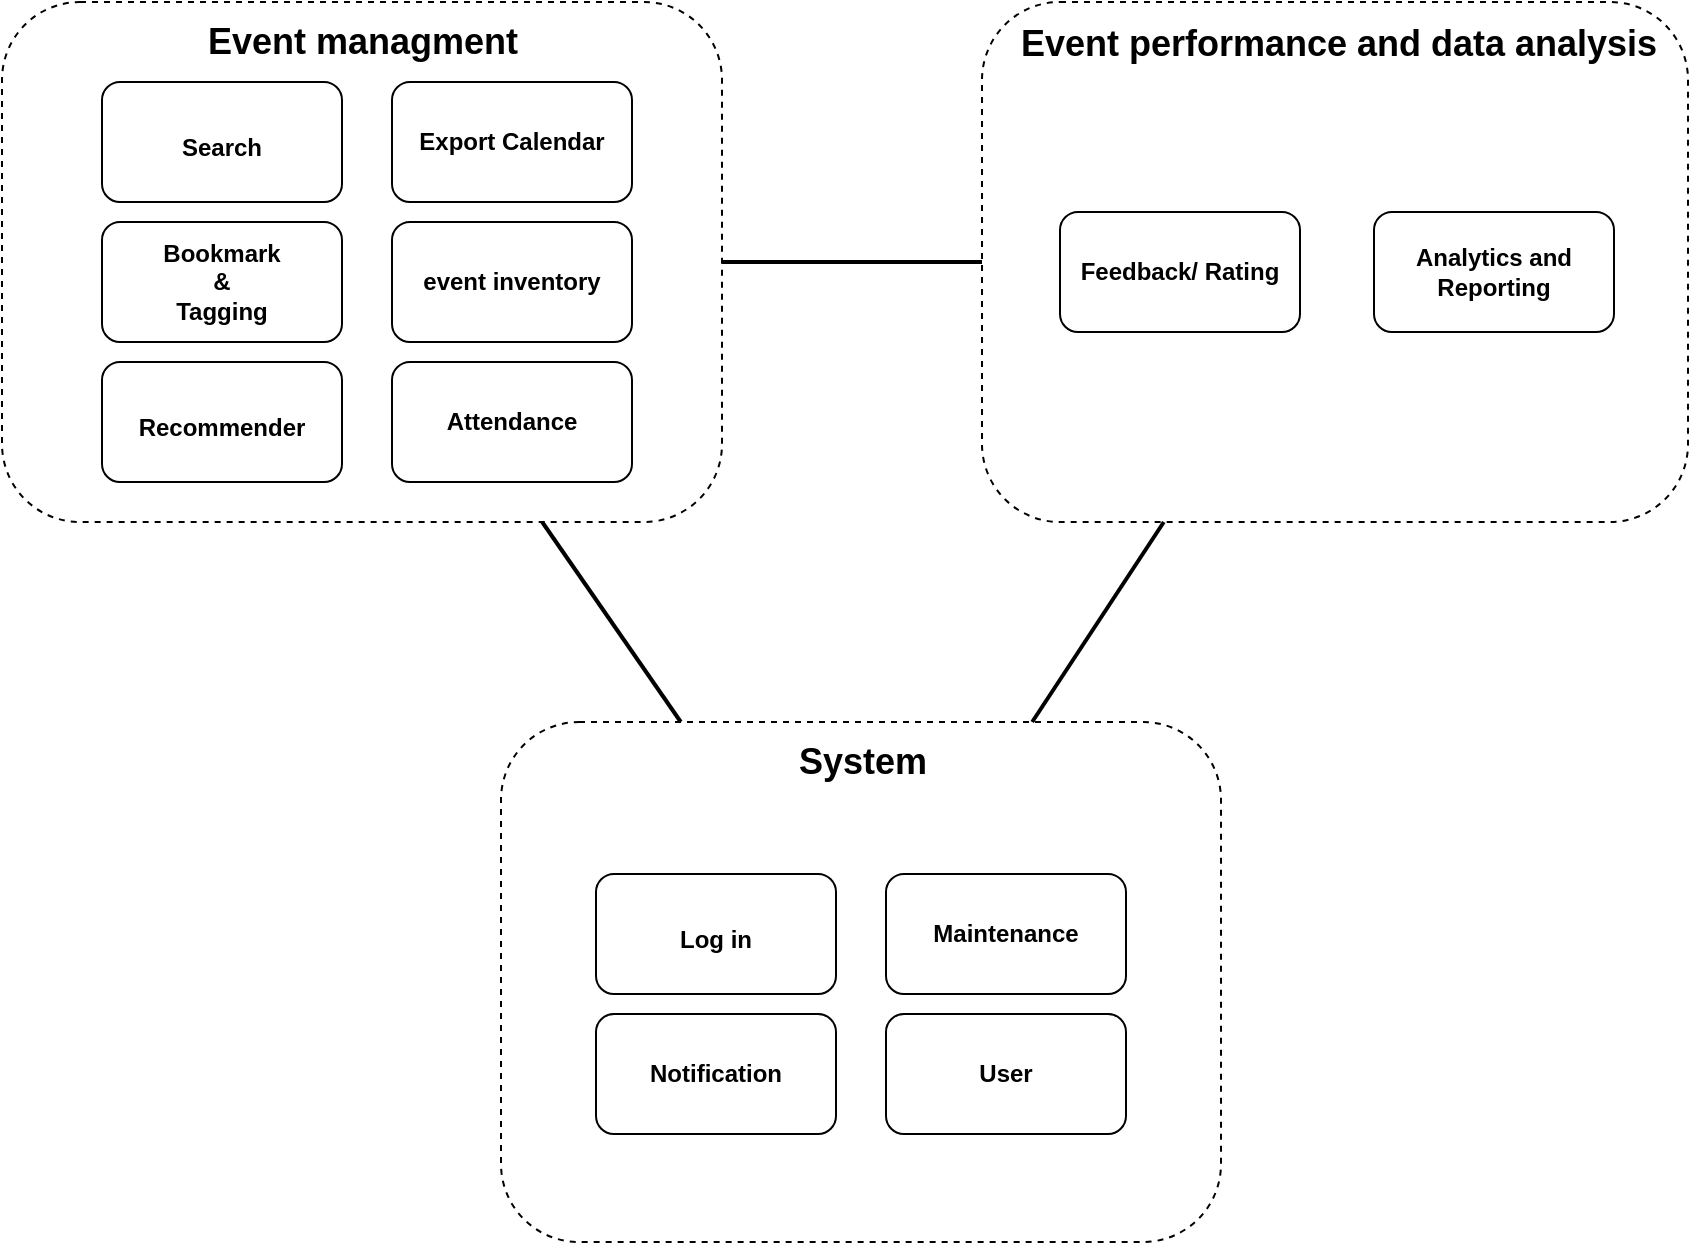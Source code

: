 <mxfile version="21.1.8" type="google" pages="2">
  <diagram id="SeyxyiG1M6N3-UYaPsWL" name="Final_Bounded_context">
    <mxGraphModel grid="1" page="1" gridSize="10" guides="1" tooltips="1" connect="1" arrows="1" fold="1" pageScale="1" pageWidth="827" pageHeight="1169" math="0" shadow="0">
      <root>
        <mxCell id="0" />
        <mxCell id="1" parent="0" />
        <mxCell id="N2o33yKIRI8QixorOyfH-1" value="" style="rounded=1;whiteSpace=wrap;html=1;dashed=1;labelBackgroundColor=none;" vertex="1" parent="1">
          <mxGeometry x="350" y="250" width="360" height="260" as="geometry" />
        </mxCell>
        <mxCell id="N2o33yKIRI8QixorOyfH-2" value="" style="rounded=1;whiteSpace=wrap;html=1;shadow=0;glass=0;dashed=1;labelBackgroundColor=none;" vertex="1" parent="1">
          <mxGeometry x="840" y="250" width="353" height="260" as="geometry" />
        </mxCell>
        <mxCell id="N2o33yKIRI8QixorOyfH-3" value="&lt;font style=&quot;font-size: 18px;&quot;&gt;&lt;b&gt;Event performance and data analysis&lt;/b&gt;&lt;/font&gt;" style="text;html=1;align=center;verticalAlign=middle;resizable=0;points=[];autosize=1;strokeColor=none;fillColor=none;labelBackgroundColor=none;rounded=1;" vertex="1" parent="1">
          <mxGeometry x="847.5" y="251" width="340" height="40" as="geometry" />
        </mxCell>
        <mxCell id="N2o33yKIRI8QixorOyfH-4" value="&lt;font style=&quot;font-size: 18px;&quot;&gt;&lt;b&gt;Event managment&lt;/b&gt;&lt;/font&gt;" style="text;html=1;align=center;verticalAlign=middle;resizable=0;points=[];autosize=1;strokeColor=none;fillColor=none;labelBackgroundColor=none;rounded=1;" vertex="1" parent="1">
          <mxGeometry x="440" y="250" width="180" height="40" as="geometry" />
        </mxCell>
        <mxCell id="N2o33yKIRI8QixorOyfH-5" value="" style="endArrow=none;html=1;rounded=1;strokeWidth=2;labelBackgroundColor=none;fontColor=default;entryX=0;entryY=0.5;entryDx=0;entryDy=0;exitX=1;exitY=0.5;exitDx=0;exitDy=0;" edge="1" parent="1" source="N2o33yKIRI8QixorOyfH-1" target="N2o33yKIRI8QixorOyfH-2">
          <mxGeometry width="50" height="50" relative="1" as="geometry">
            <mxPoint x="860" y="481" as="sourcePoint" />
            <mxPoint x="990" y="481" as="targetPoint" />
          </mxGeometry>
        </mxCell>
        <mxCell id="N2o33yKIRI8QixorOyfH-6" value="&lt;b style=&quot;border-color: var(--border-color); background-color: initial;&quot;&gt;event inventory&lt;/b&gt;" style="rounded=1;whiteSpace=wrap;html=1;" vertex="1" parent="1">
          <mxGeometry x="545" y="360" width="120" height="60" as="geometry" />
        </mxCell>
        <mxCell id="N2o33yKIRI8QixorOyfH-7" value="&lt;b style=&quot;border-color: var(--border-color); background-color: initial;&quot;&gt;Export Calendar&lt;/b&gt;" style="rounded=1;whiteSpace=wrap;html=1;" vertex="1" parent="1">
          <mxGeometry x="545" y="290" width="120" height="60" as="geometry" />
        </mxCell>
        <mxCell id="N2o33yKIRI8QixorOyfH-8" value="&lt;b style=&quot;border-color: var(--border-color); background-color: initial;&quot;&gt;Bookmark &lt;br&gt;&amp;amp; &lt;br&gt;Tagging&lt;/b&gt;" style="rounded=1;whiteSpace=wrap;html=1;" vertex="1" parent="1">
          <mxGeometry x="400" y="360" width="120" height="60" as="geometry" />
        </mxCell>
        <mxCell id="N2o33yKIRI8QixorOyfH-10" value="&lt;b&gt;Analytics and Reporting&lt;/b&gt;" style="rounded=1;whiteSpace=wrap;html=1;" vertex="1" parent="1">
          <mxGeometry x="1036" y="355" width="120" height="60" as="geometry" />
        </mxCell>
        <mxCell id="N2o33yKIRI8QixorOyfH-11" value="&lt;b style=&quot;border-color: var(--border-color); background-color: initial;&quot;&gt;Feedback/ Rating&lt;/b&gt;" style="rounded=1;whiteSpace=wrap;html=1;" vertex="1" parent="1">
          <mxGeometry x="879" y="355" width="120" height="60" as="geometry" />
        </mxCell>
        <mxCell id="N2o33yKIRI8QixorOyfH-12" value="&lt;p style=&quot;border-color: var(--border-color); margin: 6px 0px 0px;&quot;&gt;&lt;b&gt;Recommender&lt;/b&gt;&lt;br&gt;&lt;/p&gt;" style="rounded=1;whiteSpace=wrap;html=1;" vertex="1" parent="1">
          <mxGeometry x="400" y="430" width="120" height="60" as="geometry" />
        </mxCell>
        <mxCell id="N2o33yKIRI8QixorOyfH-13" value="&lt;p style=&quot;border-color: var(--border-color); margin: 6px 0px 0px;&quot;&gt;&lt;b style=&quot;border-color: var(--border-color); background-color: initial;&quot;&gt;Search&lt;/b&gt;&lt;br&gt;&lt;/p&gt;" style="rounded=1;whiteSpace=wrap;html=1;" vertex="1" parent="1">
          <mxGeometry x="400" y="290" width="120" height="60" as="geometry" />
        </mxCell>
        <mxCell id="N2o33yKIRI8QixorOyfH-14" value="&lt;b style=&quot;border-color: var(--border-color); background-color: initial;&quot;&gt;Attendance&lt;/b&gt;" style="rounded=1;whiteSpace=wrap;html=1;" vertex="1" parent="1">
          <mxGeometry x="545" y="430" width="120" height="60" as="geometry" />
        </mxCell>
        <mxCell id="N2o33yKIRI8QixorOyfH-16" value="" style="rounded=1;whiteSpace=wrap;html=1;dashed=1;labelBackgroundColor=none;" vertex="1" parent="1">
          <mxGeometry x="599.5" y="610" width="360" height="260" as="geometry" />
        </mxCell>
        <mxCell id="N2o33yKIRI8QixorOyfH-17" value="&lt;font style=&quot;font-size: 18px;&quot;&gt;&lt;b&gt;System&lt;/b&gt;&lt;/font&gt;" style="text;html=1;align=center;verticalAlign=middle;resizable=0;points=[];autosize=1;strokeColor=none;fillColor=none;labelBackgroundColor=none;rounded=1;" vertex="1" parent="1">
          <mxGeometry x="734.5" y="610" width="90" height="40" as="geometry" />
        </mxCell>
        <mxCell id="N2o33yKIRI8QixorOyfH-19" value="&lt;b style=&quot;border-color: var(--border-color); background-color: initial;&quot;&gt;Maintenance&lt;/b&gt;" style="rounded=1;whiteSpace=wrap;html=1;" vertex="1" parent="1">
          <mxGeometry x="792" y="686" width="120" height="60" as="geometry" />
        </mxCell>
        <mxCell id="N2o33yKIRI8QixorOyfH-20" value="&lt;b&gt;Notification&lt;/b&gt;" style="rounded=1;whiteSpace=wrap;html=1;" vertex="1" parent="1">
          <mxGeometry x="647" y="756" width="120" height="60" as="geometry" />
        </mxCell>
        <mxCell id="N2o33yKIRI8QixorOyfH-22" value="&lt;p style=&quot;border-color: var(--border-color); margin: 6px 0px 0px;&quot;&gt;&lt;b style=&quot;border-color: var(--border-color); background-color: initial;&quot;&gt;Log in&lt;/b&gt;&lt;br&gt;&lt;/p&gt;" style="rounded=1;whiteSpace=wrap;html=1;" vertex="1" parent="1">
          <mxGeometry x="647" y="686" width="120" height="60" as="geometry" />
        </mxCell>
        <mxCell id="N2o33yKIRI8QixorOyfH-24" value="" style="endArrow=none;html=1;rounded=1;strokeWidth=2;labelBackgroundColor=none;fontColor=default;" edge="1" parent="1" source="N2o33yKIRI8QixorOyfH-1" target="N2o33yKIRI8QixorOyfH-16">
          <mxGeometry width="50" height="50" relative="1" as="geometry">
            <mxPoint x="700" y="560" as="sourcePoint" />
            <mxPoint x="833.5" y="550" as="targetPoint" />
          </mxGeometry>
        </mxCell>
        <mxCell id="N2o33yKIRI8QixorOyfH-25" value="" style="endArrow=none;html=1;rounded=1;strokeWidth=2;labelBackgroundColor=none;fontColor=default;" edge="1" parent="1" source="N2o33yKIRI8QixorOyfH-2" target="N2o33yKIRI8QixorOyfH-16">
          <mxGeometry width="50" height="50" relative="1" as="geometry">
            <mxPoint x="735" y="510" as="sourcePoint" />
            <mxPoint x="807" y="610" as="targetPoint" />
          </mxGeometry>
        </mxCell>
        <mxCell id="JATq_0aL0dnWY1ym0834-1" value="&lt;b style=&quot;border-color: var(--border-color); background-color: initial;&quot;&gt;User&lt;/b&gt;" style="rounded=1;whiteSpace=wrap;html=1;" vertex="1" parent="1">
          <mxGeometry x="792" y="756" width="120" height="60" as="geometry" />
        </mxCell>
      </root>
    </mxGraphModel>
  </diagram>
  <diagram id="Ur-ztDOoMBD6E8Pj1g5X" name="Final_map_context">
    <mxGraphModel grid="1" page="1" gridSize="10" guides="1" tooltips="1" connect="1" arrows="1" fold="1" pageScale="1" pageWidth="827" pageHeight="1169" math="0" shadow="0">
      <root>
        <mxCell id="0" />
        <mxCell id="1" parent="0" />
        <mxCell id="-pB_Cj-ewyUNyz-7FuTe-1" value="" style="rounded=1;whiteSpace=wrap;html=1;" vertex="1" parent="1">
          <mxGeometry x="480" y="1080" width="550" height="280" as="geometry" />
        </mxCell>
        <mxCell id="-pB_Cj-ewyUNyz-7FuTe-2" value="System context" style="ellipse;whiteSpace=wrap;html=1;align=center;fillColor=none;" vertex="1" parent="1">
          <mxGeometry x="635" y="1205" width="212" height="100" as="geometry" />
        </mxCell>
        <mxCell id="-pB_Cj-ewyUNyz-7FuTe-3" value="&lt;span style=&quot;border-bottom: 1px dotted&quot;&gt;Event performance and &lt;br&gt;data analysis context&lt;/span&gt;" style="ellipse;whiteSpace=wrap;html=1;align=center;fillColor=none;" vertex="1" parent="1">
          <mxGeometry x="750" y="1140" width="190" height="100" as="geometry" />
        </mxCell>
        <mxCell id="-pB_Cj-ewyUNyz-7FuTe-4" value="&lt;span style=&quot;border-bottom: 1px dotted&quot;&gt;Event management context&lt;/span&gt;" style="ellipse;whiteSpace=wrap;html=1;align=center;fillColor=none;" vertex="1" parent="1">
          <mxGeometry x="570" y="1130" width="210" height="100" as="geometry" />
        </mxCell>
        <mxCell id="-pB_Cj-ewyUNyz-7FuTe-5" value="&lt;font style=&quot;font-size: 16px;&quot;&gt;Problem space&lt;/font&gt;" style="text;html=1;strokeColor=none;fillColor=none;align=center;verticalAlign=middle;whiteSpace=wrap;rounded=0;" vertex="1" parent="1">
          <mxGeometry x="520" y="1050" width="110" height="30" as="geometry" />
        </mxCell>
        <mxCell id="-pB_Cj-ewyUNyz-7FuTe-6" value="" style="rounded=1;whiteSpace=wrap;html=1;fillColor=default;" vertex="1" parent="1">
          <mxGeometry x="1180" y="1080" width="620" height="280" as="geometry" />
        </mxCell>
        <mxCell id="-pB_Cj-ewyUNyz-7FuTe-7" value="Event management&lt;br&gt;&amp;nbsp;context" style="ellipse;whiteSpace=wrap;html=1;align=center;fillColor=none;rotation=0;" vertex="1" parent="1">
          <mxGeometry x="1191" y="1117.5" width="151" height="80" as="geometry" />
        </mxCell>
        <mxCell id="-pB_Cj-ewyUNyz-7FuTe-8" value="Event performance and data analysis context" style="ellipse;whiteSpace=wrap;html=1;align=center;fillColor=none;" vertex="1" parent="1">
          <mxGeometry x="1630" y="1110" width="161" height="90" as="geometry" />
        </mxCell>
        <mxCell id="-pB_Cj-ewyUNyz-7FuTe-9" value="System context" style="ellipse;whiteSpace=wrap;html=1;align=center;fillColor=none;" vertex="1" parent="1">
          <mxGeometry x="1410" y="1265" width="160" height="85" as="geometry" />
        </mxCell>
        <mxCell id="-pB_Cj-ewyUNyz-7FuTe-10" value="&lt;font style=&quot;font-size: 16px;&quot;&gt;Solution space&lt;/font&gt;" style="text;html=1;strokeColor=none;fillColor=none;align=center;verticalAlign=middle;whiteSpace=wrap;rounded=0;" vertex="1" parent="1">
          <mxGeometry x="1209" y="1050" width="121" height="30" as="geometry" />
        </mxCell>
        <mxCell id="-pB_Cj-ewyUNyz-7FuTe-11" value="" style="html=1;shadow=0;dashed=0;align=center;verticalAlign=middle;shape=mxgraph.arrows2.arrow;dy=0.6;dx=40;notch=0;" vertex="1" parent="1">
          <mxGeometry x="1063" y="1195" width="100" height="70" as="geometry" />
        </mxCell>
        <mxCell id="-pB_Cj-ewyUNyz-7FuTe-12" value="Event Managment domain" style="text;html=1;strokeColor=none;fillColor=none;align=center;verticalAlign=middle;whiteSpace=wrap;rounded=0;" vertex="1" parent="1">
          <mxGeometry x="505" y="1100" width="160" height="30" as="geometry" />
        </mxCell>
        <mxCell id="-pB_Cj-ewyUNyz-7FuTe-13" value="&lt;font style=&quot;font-size: 14px;&quot;&gt;&lt;b&gt;Design Proess&lt;/b&gt;&lt;/font&gt;" style="text;html=1;strokeColor=none;fillColor=none;align=center;verticalAlign=middle;whiteSpace=wrap;rounded=0;" vertex="1" parent="1">
          <mxGeometry x="1053" y="1165" width="120" height="30" as="geometry" />
        </mxCell>
        <mxCell id="-pB_Cj-ewyUNyz-7FuTe-14" value="" style="endArrow=none;html=1;rounded=0;" edge="1" parent="1" source="-pB_Cj-ewyUNyz-7FuTe-9" target="-pB_Cj-ewyUNyz-7FuTe-7">
          <mxGeometry width="50" height="50" relative="1" as="geometry">
            <mxPoint x="1349" y="1220" as="sourcePoint" />
            <mxPoint x="1399" y="1170" as="targetPoint" />
          </mxGeometry>
        </mxCell>
        <mxCell id="-pB_Cj-ewyUNyz-7FuTe-15" value="D" style="edgeLabel;html=1;align=center;verticalAlign=middle;resizable=0;points=[];" connectable="0" vertex="1" parent="-pB_Cj-ewyUNyz-7FuTe-14">
          <mxGeometry x="0.638" y="-1" relative="1" as="geometry">
            <mxPoint as="offset" />
          </mxGeometry>
        </mxCell>
        <mxCell id="-pB_Cj-ewyUNyz-7FuTe-16" value="U" style="edgeLabel;html=1;align=center;verticalAlign=middle;resizable=0;points=[];" connectable="0" vertex="1" parent="-pB_Cj-ewyUNyz-7FuTe-14">
          <mxGeometry x="-0.662" y="-1" relative="1" as="geometry">
            <mxPoint as="offset" />
          </mxGeometry>
        </mxCell>
        <mxCell id="-pB_Cj-ewyUNyz-7FuTe-17" value="" style="endArrow=none;html=1;rounded=0;" edge="1" parent="1" source="-pB_Cj-ewyUNyz-7FuTe-8" target="-pB_Cj-ewyUNyz-7FuTe-9">
          <mxGeometry width="50" height="50" relative="1" as="geometry">
            <mxPoint x="1559" y="1210" as="sourcePoint" />
            <mxPoint x="1609" y="1160" as="targetPoint" />
          </mxGeometry>
        </mxCell>
        <mxCell id="-pB_Cj-ewyUNyz-7FuTe-18" value="U" style="edgeLabel;html=1;align=center;verticalAlign=middle;resizable=0;points=[];" connectable="0" vertex="1" parent="-pB_Cj-ewyUNyz-7FuTe-17">
          <mxGeometry x="0.64" relative="1" as="geometry">
            <mxPoint as="offset" />
          </mxGeometry>
        </mxCell>
        <mxCell id="-pB_Cj-ewyUNyz-7FuTe-19" value="D" style="edgeLabel;html=1;align=center;verticalAlign=middle;resizable=0;points=[];" connectable="0" vertex="1" parent="-pB_Cj-ewyUNyz-7FuTe-17">
          <mxGeometry x="-0.653" relative="1" as="geometry">
            <mxPoint as="offset" />
          </mxGeometry>
        </mxCell>
        <mxCell id="-pB_Cj-ewyUNyz-7FuTe-20" value="Event Managment" style="text;html=1;strokeColor=none;fillColor=none;align=center;verticalAlign=middle;whiteSpace=wrap;rounded=0;" vertex="1" parent="1">
          <mxGeometry x="1209" y="1095" width="160" height="30" as="geometry" />
        </mxCell>
        <mxCell id="xzBgrY_vOAmmsWu8izR_-4" value="&lt;font style=&quot;font-size: 10px;&quot;&gt;Supplier/Customer&lt;/font&gt;" style="text;html=1;strokeColor=none;fillColor=none;align=center;verticalAlign=middle;whiteSpace=wrap;rounded=0;fontSize=20;fontFamily=Helvetica;" vertex="1" parent="1">
          <mxGeometry x="1400" y="1117.5" width="150" height="25" as="geometry" />
        </mxCell>
        <mxCell id="xzBgrY_vOAmmsWu8izR_-5" value="&lt;font face=&quot;Helvetica&quot;&gt;CF, ACL&lt;/font&gt;" style="rounded=0;whiteSpace=wrap;html=1;hachureGap=4;fontFamily=Architects Daughter;fontSource=https%3A%2F%2Ffonts.googleapis.com%2Fcss%3Ffamily%3DArchitects%2BDaughter;fontSize=10;" vertex="1" parent="1">
          <mxGeometry x="1580" y="1130" width="50" height="20" as="geometry" />
        </mxCell>
        <mxCell id="xzBgrY_vOAmmsWu8izR_-6" value="&lt;font face=&quot;Helvetica&quot;&gt;ACL&lt;/font&gt;" style="rounded=0;whiteSpace=wrap;html=1;hachureGap=4;fontFamily=Architects Daughter;fontSource=https%3A%2F%2Ffonts.googleapis.com%2Fcss%3Ffamily%3DArchitects%2BDaughter;fontSize=10;" vertex="1" parent="1">
          <mxGeometry x="1660" y="1200" width="40" height="20" as="geometry" />
        </mxCell>
        <mxCell id="xzBgrY_vOAmmsWu8izR_-7" value="&lt;font style=&quot;font-size: 10px;&quot; face=&quot;Helvetica&quot;&gt;OHS, PL&lt;/font&gt;" style="rounded=0;whiteSpace=wrap;html=1;hachureGap=4;fontFamily=Architects Daughter;fontSource=https%3A%2F%2Ffonts.googleapis.com%2Fcss%3Ffamily%3DArchitects%2BDaughter;fontSize=10;" vertex="1" parent="1">
          <mxGeometry x="1342" y="1130" width="51" height="20" as="geometry" />
        </mxCell>
        <mxCell id="xzBgrY_vOAmmsWu8izR_-8" value="&lt;font face=&quot;Helvetica&quot;&gt;OHS,PL&lt;/font&gt;" style="rounded=0;whiteSpace=wrap;html=1;hachureGap=4;fontFamily=Architects Daughter;fontSource=https%3A%2F%2Ffonts.googleapis.com%2Fcss%3Ffamily%3DArchitects%2BDaughter;fontSize=10;" vertex="1" parent="1">
          <mxGeometry x="1360" y="1265" width="50" height="20" as="geometry" />
        </mxCell>
        <mxCell id="xzBgrY_vOAmmsWu8izR_-9" value="&lt;font face=&quot;Helvetica&quot;&gt;ACL&lt;/font&gt;" style="rounded=0;whiteSpace=wrap;html=1;hachureGap=4;fontFamily=Architects Daughter;fontSource=https%3A%2F%2Ffonts.googleapis.com%2Fcss%3Ffamily%3DArchitects%2BDaughter;fontSize=10;" vertex="1" parent="1">
          <mxGeometry x="1280" y="1195" width="40" height="20" as="geometry" />
        </mxCell>
        <mxCell id="6A0zqn3x-bHGRWv8k4Am-1" value="&lt;font face=&quot;Helvetica&quot;&gt;OHS, PL&lt;/font&gt;" style="rounded=0;whiteSpace=wrap;html=1;hachureGap=4;fontFamily=Architects Daughter;fontSource=https%3A%2F%2Ffonts.googleapis.com%2Fcss%3Ffamily%3DArchitects%2BDaughter;fontSize=10;" vertex="1" parent="1">
          <mxGeometry x="1570" y="1270" width="50" height="20" as="geometry" />
        </mxCell>
        <mxCell id="5UMQea5W84y3f3IBAG84-1" value="" style="endArrow=none;html=1;rounded=0;" edge="1" parent="1" source="-pB_Cj-ewyUNyz-7FuTe-7" target="-pB_Cj-ewyUNyz-7FuTe-8">
          <mxGeometry width="50" height="50" relative="1" as="geometry">
            <mxPoint x="1487" y="1272.5" as="sourcePoint" />
            <mxPoint x="1360" y="1187.5" as="targetPoint" />
          </mxGeometry>
        </mxCell>
        <mxCell id="5UMQea5W84y3f3IBAG84-2" value="D" style="edgeLabel;html=1;align=center;verticalAlign=middle;resizable=0;points=[];" connectable="0" vertex="1" parent="5UMQea5W84y3f3IBAG84-1">
          <mxGeometry x="0.638" y="-1" relative="1" as="geometry">
            <mxPoint as="offset" />
          </mxGeometry>
        </mxCell>
        <mxCell id="5UMQea5W84y3f3IBAG84-3" value="U" style="edgeLabel;html=1;align=center;verticalAlign=middle;resizable=0;points=[];" connectable="0" vertex="1" parent="5UMQea5W84y3f3IBAG84-1">
          <mxGeometry x="-0.662" y="-1" relative="1" as="geometry">
            <mxPoint as="offset" />
          </mxGeometry>
        </mxCell>
      </root>
    </mxGraphModel>
  </diagram>
</mxfile>
